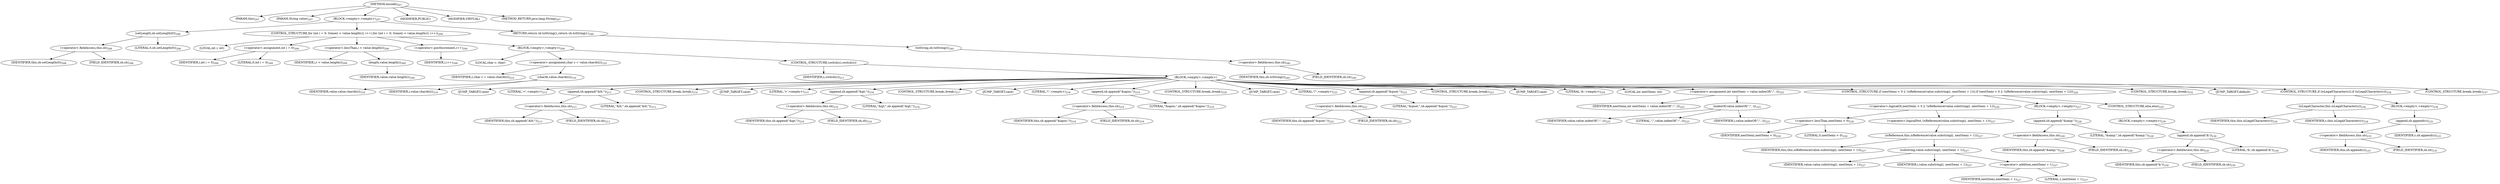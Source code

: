 digraph "encode" {  
"311" [label = <(METHOD,encode)<SUB>207</SUB>> ]
"13" [label = <(PARAM,this)<SUB>207</SUB>> ]
"312" [label = <(PARAM,String value)<SUB>207</SUB>> ]
"313" [label = <(BLOCK,&lt;empty&gt;,&lt;empty&gt;)<SUB>207</SUB>> ]
"314" [label = <(setLength,sb.setLength(0))<SUB>208</SUB>> ]
"315" [label = <(&lt;operator&gt;.fieldAccess,this.sb)<SUB>208</SUB>> ]
"316" [label = <(IDENTIFIER,this,sb.setLength(0))<SUB>208</SUB>> ]
"317" [label = <(FIELD_IDENTIFIER,sb,sb)<SUB>208</SUB>> ]
"318" [label = <(LITERAL,0,sb.setLength(0))<SUB>208</SUB>> ]
"319" [label = <(CONTROL_STRUCTURE,for (int i = 0; Some(i &lt; value.length()); i++),for (int i = 0; Some(i &lt; value.length()); i++))<SUB>209</SUB>> ]
"320" [label = <(LOCAL,int i: int)> ]
"321" [label = <(&lt;operator&gt;.assignment,int i = 0)<SUB>209</SUB>> ]
"322" [label = <(IDENTIFIER,i,int i = 0)<SUB>209</SUB>> ]
"323" [label = <(LITERAL,0,int i = 0)<SUB>209</SUB>> ]
"324" [label = <(&lt;operator&gt;.lessThan,i &lt; value.length())<SUB>209</SUB>> ]
"325" [label = <(IDENTIFIER,i,i &lt; value.length())<SUB>209</SUB>> ]
"326" [label = <(length,value.length())<SUB>209</SUB>> ]
"327" [label = <(IDENTIFIER,value,value.length())<SUB>209</SUB>> ]
"328" [label = <(&lt;operator&gt;.postIncrement,i++)<SUB>209</SUB>> ]
"329" [label = <(IDENTIFIER,i,i++)<SUB>209</SUB>> ]
"330" [label = <(BLOCK,&lt;empty&gt;,&lt;empty&gt;)<SUB>209</SUB>> ]
"331" [label = <(LOCAL,char c: char)> ]
"332" [label = <(&lt;operator&gt;.assignment,char c = value.charAt(i))<SUB>210</SUB>> ]
"333" [label = <(IDENTIFIER,c,char c = value.charAt(i))<SUB>210</SUB>> ]
"334" [label = <(charAt,value.charAt(i))<SUB>210</SUB>> ]
"335" [label = <(IDENTIFIER,value,value.charAt(i))<SUB>210</SUB>> ]
"336" [label = <(IDENTIFIER,i,value.charAt(i))<SUB>210</SUB>> ]
"337" [label = <(CONTROL_STRUCTURE,switch(c),switch(c))> ]
"338" [label = <(IDENTIFIER,c,switch(c))<SUB>211</SUB>> ]
"339" [label = <(BLOCK,&lt;empty&gt;,&lt;empty&gt;)> ]
"340" [label = <(JUMP_TARGET,case)> ]
"341" [label = <(LITERAL,'&lt;',&lt;empty&gt;)<SUB>212</SUB>> ]
"342" [label = <(append,sb.append(&quot;&amp;lt;&quot;))<SUB>213</SUB>> ]
"343" [label = <(&lt;operator&gt;.fieldAccess,this.sb)<SUB>213</SUB>> ]
"344" [label = <(IDENTIFIER,this,sb.append(&quot;&amp;lt;&quot;))<SUB>213</SUB>> ]
"345" [label = <(FIELD_IDENTIFIER,sb,sb)<SUB>213</SUB>> ]
"346" [label = <(LITERAL,&quot;&amp;lt;&quot;,sb.append(&quot;&amp;lt;&quot;))<SUB>213</SUB>> ]
"347" [label = <(CONTROL_STRUCTURE,break;,break;)<SUB>214</SUB>> ]
"348" [label = <(JUMP_TARGET,case)> ]
"349" [label = <(LITERAL,'&gt;',&lt;empty&gt;)<SUB>215</SUB>> ]
"350" [label = <(append,sb.append(&quot;&amp;gt;&quot;))<SUB>216</SUB>> ]
"351" [label = <(&lt;operator&gt;.fieldAccess,this.sb)<SUB>216</SUB>> ]
"352" [label = <(IDENTIFIER,this,sb.append(&quot;&amp;gt;&quot;))<SUB>216</SUB>> ]
"353" [label = <(FIELD_IDENTIFIER,sb,sb)<SUB>216</SUB>> ]
"354" [label = <(LITERAL,&quot;&amp;gt;&quot;,sb.append(&quot;&amp;gt;&quot;))<SUB>216</SUB>> ]
"355" [label = <(CONTROL_STRUCTURE,break;,break;)<SUB>217</SUB>> ]
"356" [label = <(JUMP_TARGET,case)> ]
"357" [label = <(LITERAL,'\'',&lt;empty&gt;)<SUB>218</SUB>> ]
"358" [label = <(append,sb.append(&quot;&amp;apos;&quot;))<SUB>219</SUB>> ]
"359" [label = <(&lt;operator&gt;.fieldAccess,this.sb)<SUB>219</SUB>> ]
"360" [label = <(IDENTIFIER,this,sb.append(&quot;&amp;apos;&quot;))<SUB>219</SUB>> ]
"361" [label = <(FIELD_IDENTIFIER,sb,sb)<SUB>219</SUB>> ]
"362" [label = <(LITERAL,&quot;&amp;apos;&quot;,sb.append(&quot;&amp;apos;&quot;))<SUB>219</SUB>> ]
"363" [label = <(CONTROL_STRUCTURE,break;,break;)<SUB>220</SUB>> ]
"364" [label = <(JUMP_TARGET,case)> ]
"365" [label = <(LITERAL,'\&quot;',&lt;empty&gt;)<SUB>221</SUB>> ]
"366" [label = <(append,sb.append(&quot;&amp;quot;&quot;))<SUB>222</SUB>> ]
"367" [label = <(&lt;operator&gt;.fieldAccess,this.sb)<SUB>222</SUB>> ]
"368" [label = <(IDENTIFIER,this,sb.append(&quot;&amp;quot;&quot;))<SUB>222</SUB>> ]
"369" [label = <(FIELD_IDENTIFIER,sb,sb)<SUB>222</SUB>> ]
"370" [label = <(LITERAL,&quot;&amp;quot;&quot;,sb.append(&quot;&amp;quot;&quot;))<SUB>222</SUB>> ]
"371" [label = <(CONTROL_STRUCTURE,break;,break;)<SUB>223</SUB>> ]
"372" [label = <(JUMP_TARGET,case)> ]
"373" [label = <(LITERAL,'&amp;',&lt;empty&gt;)<SUB>224</SUB>> ]
"374" [label = <(LOCAL,int nextSemi: int)> ]
"375" [label = <(&lt;operator&gt;.assignment,int nextSemi = value.indexOf(&quot;;&quot;, i))<SUB>225</SUB>> ]
"376" [label = <(IDENTIFIER,nextSemi,int nextSemi = value.indexOf(&quot;;&quot;, i))<SUB>225</SUB>> ]
"377" [label = <(indexOf,value.indexOf(&quot;;&quot;, i))<SUB>225</SUB>> ]
"378" [label = <(IDENTIFIER,value,value.indexOf(&quot;;&quot;, i))<SUB>225</SUB>> ]
"379" [label = <(LITERAL,&quot;;&quot;,value.indexOf(&quot;;&quot;, i))<SUB>225</SUB>> ]
"380" [label = <(IDENTIFIER,i,value.indexOf(&quot;;&quot;, i))<SUB>225</SUB>> ]
"381" [label = <(CONTROL_STRUCTURE,if (nextSemi &lt; 0 || !isReference(value.substring(i, nextSemi + 1))),if (nextSemi &lt; 0 || !isReference(value.substring(i, nextSemi + 1))))<SUB>226</SUB>> ]
"382" [label = <(&lt;operator&gt;.logicalOr,nextSemi &lt; 0 || !isReference(value.substring(i, nextSemi + 1)))<SUB>226</SUB>> ]
"383" [label = <(&lt;operator&gt;.lessThan,nextSemi &lt; 0)<SUB>226</SUB>> ]
"384" [label = <(IDENTIFIER,nextSemi,nextSemi &lt; 0)<SUB>226</SUB>> ]
"385" [label = <(LITERAL,0,nextSemi &lt; 0)<SUB>226</SUB>> ]
"386" [label = <(&lt;operator&gt;.logicalNot,!isReference(value.substring(i, nextSemi + 1)))<SUB>227</SUB>> ]
"387" [label = <(isReference,this.isReference(value.substring(i, nextSemi + 1)))<SUB>227</SUB>> ]
"12" [label = <(IDENTIFIER,this,this.isReference(value.substring(i, nextSemi + 1)))<SUB>227</SUB>> ]
"388" [label = <(substring,value.substring(i, nextSemi + 1))<SUB>227</SUB>> ]
"389" [label = <(IDENTIFIER,value,value.substring(i, nextSemi + 1))<SUB>227</SUB>> ]
"390" [label = <(IDENTIFIER,i,value.substring(i, nextSemi + 1))<SUB>227</SUB>> ]
"391" [label = <(&lt;operator&gt;.addition,nextSemi + 1)<SUB>227</SUB>> ]
"392" [label = <(IDENTIFIER,nextSemi,nextSemi + 1)<SUB>227</SUB>> ]
"393" [label = <(LITERAL,1,nextSemi + 1)<SUB>227</SUB>> ]
"394" [label = <(BLOCK,&lt;empty&gt;,&lt;empty&gt;)<SUB>227</SUB>> ]
"395" [label = <(append,sb.append(&quot;&amp;amp;&quot;))<SUB>228</SUB>> ]
"396" [label = <(&lt;operator&gt;.fieldAccess,this.sb)<SUB>228</SUB>> ]
"397" [label = <(IDENTIFIER,this,sb.append(&quot;&amp;amp;&quot;))<SUB>228</SUB>> ]
"398" [label = <(FIELD_IDENTIFIER,sb,sb)<SUB>228</SUB>> ]
"399" [label = <(LITERAL,&quot;&amp;amp;&quot;,sb.append(&quot;&amp;amp;&quot;))<SUB>228</SUB>> ]
"400" [label = <(CONTROL_STRUCTURE,else,else)<SUB>229</SUB>> ]
"401" [label = <(BLOCK,&lt;empty&gt;,&lt;empty&gt;)<SUB>229</SUB>> ]
"402" [label = <(append,sb.append('&amp;'))<SUB>230</SUB>> ]
"403" [label = <(&lt;operator&gt;.fieldAccess,this.sb)<SUB>230</SUB>> ]
"404" [label = <(IDENTIFIER,this,sb.append('&amp;'))<SUB>230</SUB>> ]
"405" [label = <(FIELD_IDENTIFIER,sb,sb)<SUB>230</SUB>> ]
"406" [label = <(LITERAL,'&amp;',sb.append('&amp;'))<SUB>230</SUB>> ]
"407" [label = <(CONTROL_STRUCTURE,break;,break;)<SUB>232</SUB>> ]
"408" [label = <(JUMP_TARGET,default)> ]
"409" [label = <(CONTROL_STRUCTURE,if (isLegalCharacter(c)),if (isLegalCharacter(c)))<SUB>234</SUB>> ]
"410" [label = <(isLegalCharacter,this.isLegalCharacter(c))<SUB>234</SUB>> ]
"14" [label = <(IDENTIFIER,this,this.isLegalCharacter(c))<SUB>234</SUB>> ]
"411" [label = <(IDENTIFIER,c,this.isLegalCharacter(c))<SUB>234</SUB>> ]
"412" [label = <(BLOCK,&lt;empty&gt;,&lt;empty&gt;)<SUB>234</SUB>> ]
"413" [label = <(append,sb.append(c))<SUB>235</SUB>> ]
"414" [label = <(&lt;operator&gt;.fieldAccess,this.sb)<SUB>235</SUB>> ]
"415" [label = <(IDENTIFIER,this,sb.append(c))<SUB>235</SUB>> ]
"416" [label = <(FIELD_IDENTIFIER,sb,sb)<SUB>235</SUB>> ]
"417" [label = <(IDENTIFIER,c,sb.append(c))<SUB>235</SUB>> ]
"418" [label = <(CONTROL_STRUCTURE,break;,break;)<SUB>237</SUB>> ]
"419" [label = <(RETURN,return sb.toString();,return sb.toString();)<SUB>240</SUB>> ]
"420" [label = <(toString,sb.toString())<SUB>240</SUB>> ]
"421" [label = <(&lt;operator&gt;.fieldAccess,this.sb)<SUB>240</SUB>> ]
"422" [label = <(IDENTIFIER,this,sb.toString())<SUB>240</SUB>> ]
"423" [label = <(FIELD_IDENTIFIER,sb,sb)<SUB>240</SUB>> ]
"424" [label = <(MODIFIER,PUBLIC)> ]
"425" [label = <(MODIFIER,VIRTUAL)> ]
"426" [label = <(METHOD_RETURN,java.lang.String)<SUB>207</SUB>> ]
  "311" -> "13" 
  "311" -> "312" 
  "311" -> "313" 
  "311" -> "424" 
  "311" -> "425" 
  "311" -> "426" 
  "313" -> "314" 
  "313" -> "319" 
  "313" -> "419" 
  "314" -> "315" 
  "314" -> "318" 
  "315" -> "316" 
  "315" -> "317" 
  "319" -> "320" 
  "319" -> "321" 
  "319" -> "324" 
  "319" -> "328" 
  "319" -> "330" 
  "321" -> "322" 
  "321" -> "323" 
  "324" -> "325" 
  "324" -> "326" 
  "326" -> "327" 
  "328" -> "329" 
  "330" -> "331" 
  "330" -> "332" 
  "330" -> "337" 
  "332" -> "333" 
  "332" -> "334" 
  "334" -> "335" 
  "334" -> "336" 
  "337" -> "338" 
  "337" -> "339" 
  "339" -> "340" 
  "339" -> "341" 
  "339" -> "342" 
  "339" -> "347" 
  "339" -> "348" 
  "339" -> "349" 
  "339" -> "350" 
  "339" -> "355" 
  "339" -> "356" 
  "339" -> "357" 
  "339" -> "358" 
  "339" -> "363" 
  "339" -> "364" 
  "339" -> "365" 
  "339" -> "366" 
  "339" -> "371" 
  "339" -> "372" 
  "339" -> "373" 
  "339" -> "374" 
  "339" -> "375" 
  "339" -> "381" 
  "339" -> "407" 
  "339" -> "408" 
  "339" -> "409" 
  "339" -> "418" 
  "342" -> "343" 
  "342" -> "346" 
  "343" -> "344" 
  "343" -> "345" 
  "350" -> "351" 
  "350" -> "354" 
  "351" -> "352" 
  "351" -> "353" 
  "358" -> "359" 
  "358" -> "362" 
  "359" -> "360" 
  "359" -> "361" 
  "366" -> "367" 
  "366" -> "370" 
  "367" -> "368" 
  "367" -> "369" 
  "375" -> "376" 
  "375" -> "377" 
  "377" -> "378" 
  "377" -> "379" 
  "377" -> "380" 
  "381" -> "382" 
  "381" -> "394" 
  "381" -> "400" 
  "382" -> "383" 
  "382" -> "386" 
  "383" -> "384" 
  "383" -> "385" 
  "386" -> "387" 
  "387" -> "12" 
  "387" -> "388" 
  "388" -> "389" 
  "388" -> "390" 
  "388" -> "391" 
  "391" -> "392" 
  "391" -> "393" 
  "394" -> "395" 
  "395" -> "396" 
  "395" -> "399" 
  "396" -> "397" 
  "396" -> "398" 
  "400" -> "401" 
  "401" -> "402" 
  "402" -> "403" 
  "402" -> "406" 
  "403" -> "404" 
  "403" -> "405" 
  "409" -> "410" 
  "409" -> "412" 
  "410" -> "14" 
  "410" -> "411" 
  "412" -> "413" 
  "413" -> "414" 
  "413" -> "417" 
  "414" -> "415" 
  "414" -> "416" 
  "419" -> "420" 
  "420" -> "421" 
  "421" -> "422" 
  "421" -> "423" 
}
